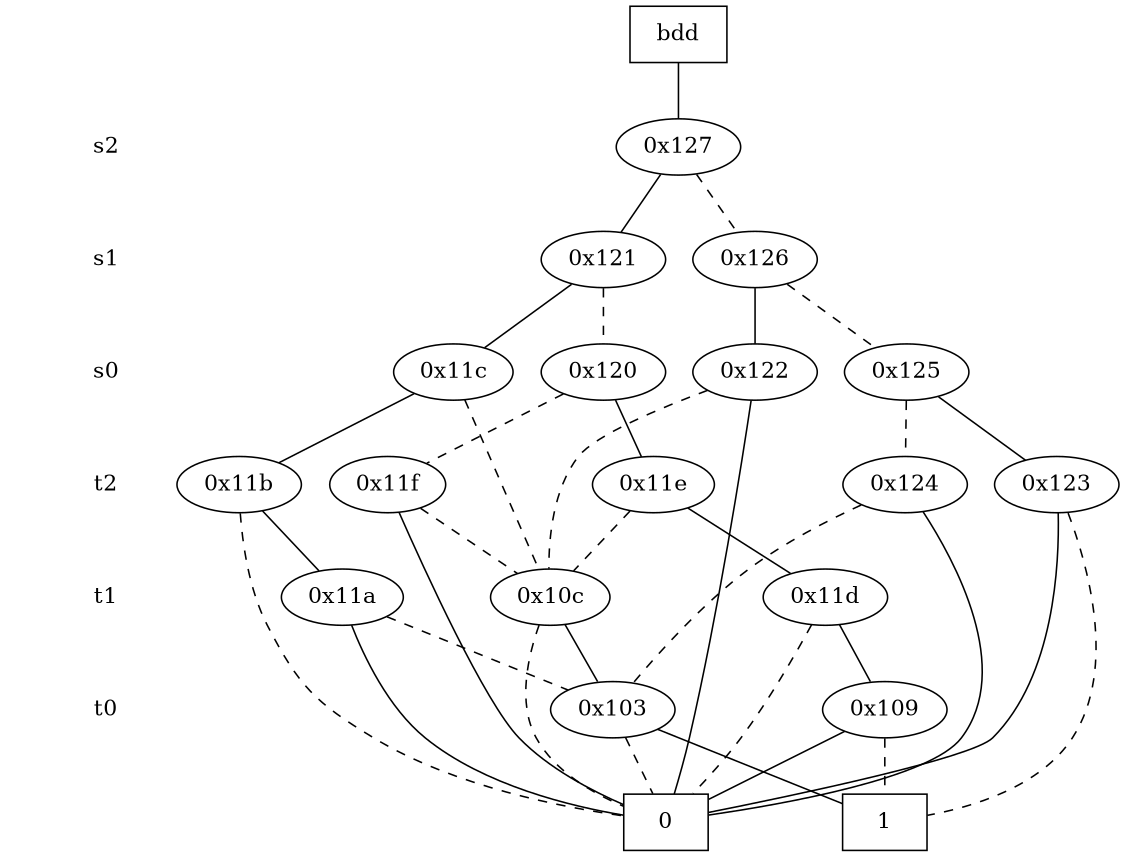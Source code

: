 digraph "DD" {
size = "7.5,10"
center = true;
edge [dir = none];
{ node [shape = plaintext];
  edge [style = invis];
  "CONST NODES" [style = invis];
" s2 " -> " s1 " -> " s0 " -> " t2 " -> " t1 " -> " t0 " -> "CONST NODES"; 
}
{ rank = same; node [shape = box]; edge [style = invis];
"  bdd  "; }
{ rank = same; " s2 ";
"0x127";
}
{ rank = same; " s1 ";
"0x121";
"0x126";
}
{ rank = same; " s0 ";
"0x122";
"0x125";
"0x11c";
"0x120";
}
{ rank = same; " t2 ";
"0x11b";
"0x11f";
"0x123";
"0x11e";
"0x124";
}
{ rank = same; " t1 ";
"0x10c";
"0x11d";
"0x11a";
}
{ rank = same; " t0 ";
"0x109";
"0x103";
}
{ rank = same; "CONST NODES";
{ node [shape = box]; "0x91";
"0x90";
}
}
"  bdd  " -> "0x127" [style = solid];
"0x127" -> "0x121";
"0x127" -> "0x126" [style = dashed];
"0x121" -> "0x11c";
"0x121" -> "0x120" [style = dashed];
"0x126" -> "0x122";
"0x126" -> "0x125" [style = dashed];
"0x122" -> "0x91";
"0x122" -> "0x10c" [style = dashed];
"0x125" -> "0x123";
"0x125" -> "0x124" [style = dashed];
"0x11c" -> "0x11b";
"0x11c" -> "0x10c" [style = dashed];
"0x120" -> "0x11e";
"0x120" -> "0x11f" [style = dashed];
"0x11b" -> "0x11a";
"0x11b" -> "0x91" [style = dashed];
"0x11f" -> "0x91";
"0x11f" -> "0x10c" [style = dashed];
"0x123" -> "0x91";
"0x123" -> "0x90" [style = dashed];
"0x11e" -> "0x11d";
"0x11e" -> "0x10c" [style = dashed];
"0x124" -> "0x91";
"0x124" -> "0x103" [style = dashed];
"0x10c" -> "0x103";
"0x10c" -> "0x91" [style = dashed];
"0x11d" -> "0x109";
"0x11d" -> "0x91" [style = dashed];
"0x11a" -> "0x91";
"0x11a" -> "0x103" [style = dashed];
"0x109" -> "0x91";
"0x109" -> "0x90" [style = dashed];
"0x103" -> "0x90";
"0x103" -> "0x91" [style = dashed];
"0x91" [label = "0"];
"0x90" [label = "1"];
}
